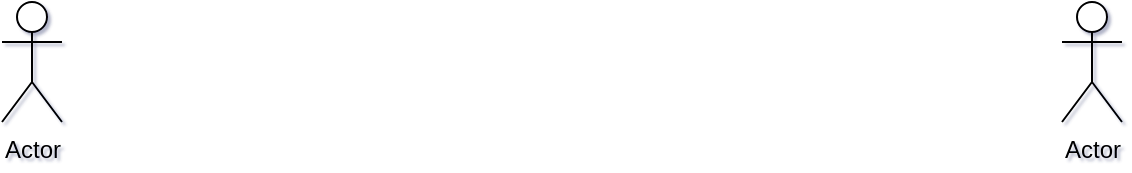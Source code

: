 <mxfile version="14.9.6" type="device"><diagram id="xRmmNn_RqS8RL11xaBgV" name="Página-1"><mxGraphModel dx="1021" dy="608" grid="1" gridSize="10" guides="1" tooltips="1" connect="1" arrows="1" fold="1" page="1" pageScale="1" pageWidth="1169" pageHeight="827" math="0" shadow="1"><root><mxCell id="0"/><mxCell id="1" parent="0"/><mxCell id="lStxekdtlOfMn8ca03UO-1" value="Actor" style="shape=umlActor;verticalLabelPosition=bottom;verticalAlign=top;html=1;" vertex="1" parent="1"><mxGeometry x="310" y="110" width="30" height="60" as="geometry"/></mxCell><mxCell id="lStxekdtlOfMn8ca03UO-4" value="Actor" style="shape=umlActor;verticalLabelPosition=bottom;verticalAlign=top;html=1;" vertex="1" parent="1"><mxGeometry x="840" y="110" width="30" height="60" as="geometry"/></mxCell></root></mxGraphModel></diagram></mxfile>